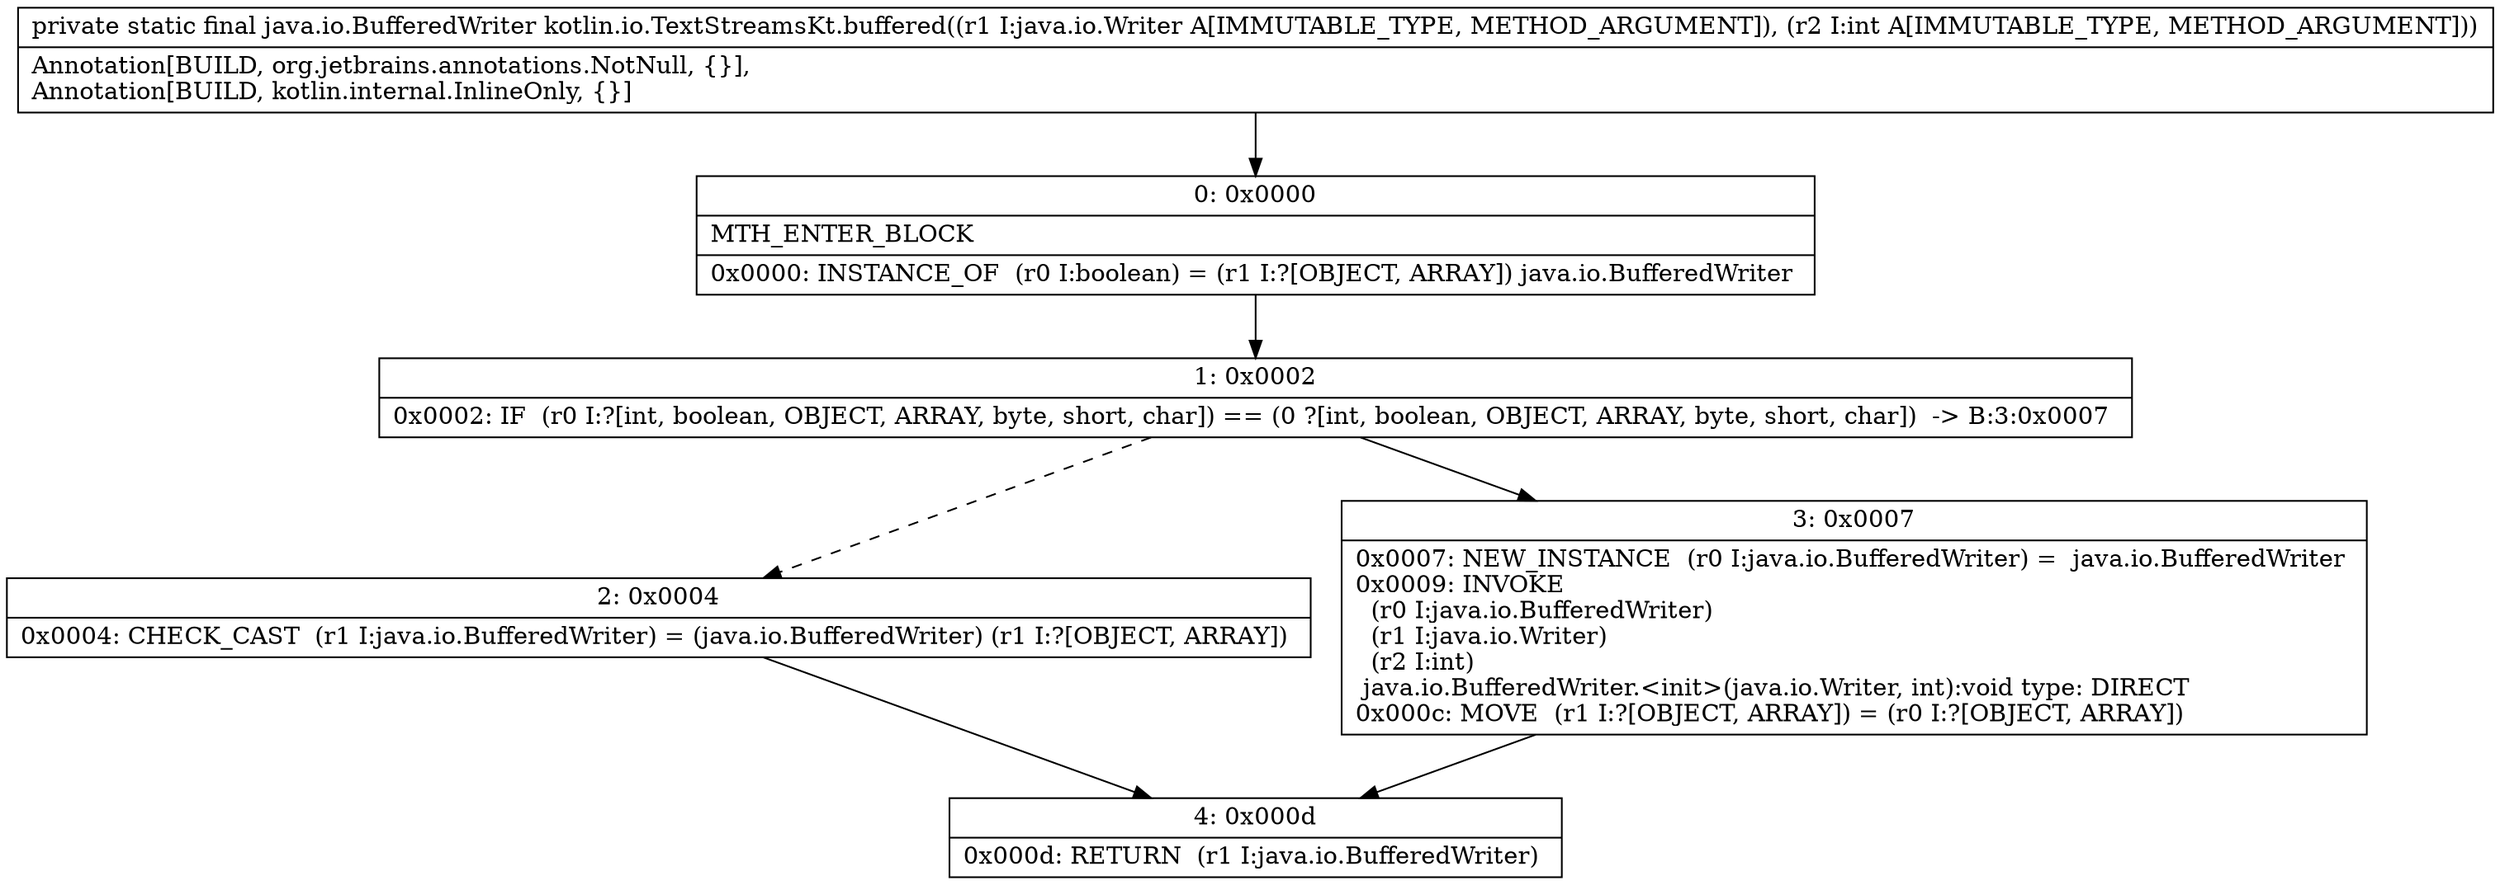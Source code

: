 digraph "CFG forkotlin.io.TextStreamsKt.buffered(Ljava\/io\/Writer;I)Ljava\/io\/BufferedWriter;" {
Node_0 [shape=record,label="{0\:\ 0x0000|MTH_ENTER_BLOCK\l|0x0000: INSTANCE_OF  (r0 I:boolean) = (r1 I:?[OBJECT, ARRAY]) java.io.BufferedWriter \l}"];
Node_1 [shape=record,label="{1\:\ 0x0002|0x0002: IF  (r0 I:?[int, boolean, OBJECT, ARRAY, byte, short, char]) == (0 ?[int, boolean, OBJECT, ARRAY, byte, short, char])  \-\> B:3:0x0007 \l}"];
Node_2 [shape=record,label="{2\:\ 0x0004|0x0004: CHECK_CAST  (r1 I:java.io.BufferedWriter) = (java.io.BufferedWriter) (r1 I:?[OBJECT, ARRAY]) \l}"];
Node_3 [shape=record,label="{3\:\ 0x0007|0x0007: NEW_INSTANCE  (r0 I:java.io.BufferedWriter) =  java.io.BufferedWriter \l0x0009: INVOKE  \l  (r0 I:java.io.BufferedWriter)\l  (r1 I:java.io.Writer)\l  (r2 I:int)\l java.io.BufferedWriter.\<init\>(java.io.Writer, int):void type: DIRECT \l0x000c: MOVE  (r1 I:?[OBJECT, ARRAY]) = (r0 I:?[OBJECT, ARRAY]) \l}"];
Node_4 [shape=record,label="{4\:\ 0x000d|0x000d: RETURN  (r1 I:java.io.BufferedWriter) \l}"];
MethodNode[shape=record,label="{private static final java.io.BufferedWriter kotlin.io.TextStreamsKt.buffered((r1 I:java.io.Writer A[IMMUTABLE_TYPE, METHOD_ARGUMENT]), (r2 I:int A[IMMUTABLE_TYPE, METHOD_ARGUMENT]))  | Annotation[BUILD, org.jetbrains.annotations.NotNull, \{\}], \lAnnotation[BUILD, kotlin.internal.InlineOnly, \{\}]\l}"];
MethodNode -> Node_0;
Node_0 -> Node_1;
Node_1 -> Node_2[style=dashed];
Node_1 -> Node_3;
Node_2 -> Node_4;
Node_3 -> Node_4;
}


